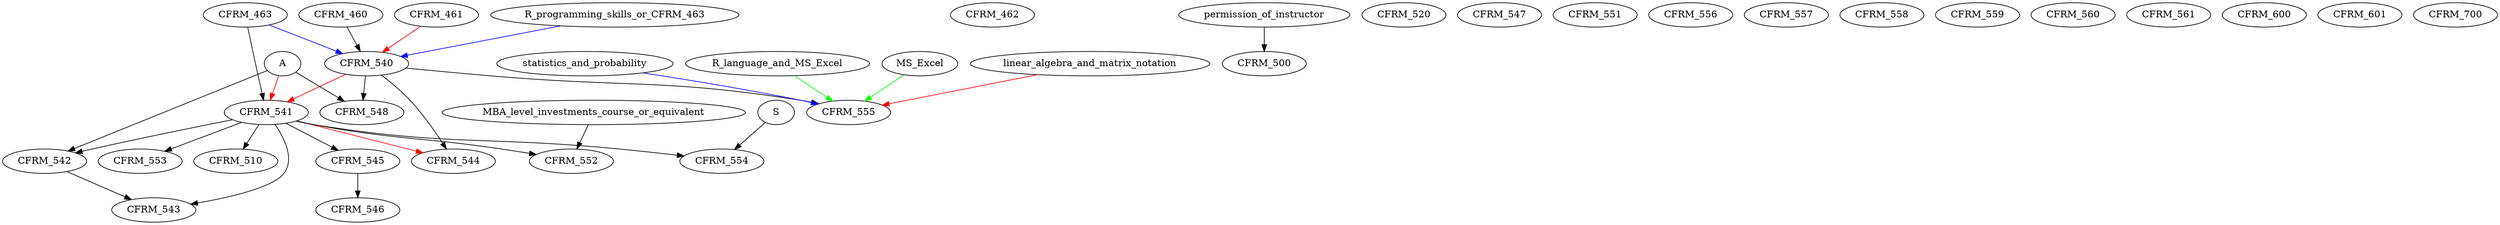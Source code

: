 digraph G {
    CFRM_460;
    CFRM_461;
    CFRM_462;
    CFRM_463;
    edge [color=black];
    permission_of_instructor -> CFRM_500;
    edge [color=black];
    CFRM_541 -> CFRM_510;
    CFRM_520;
    edge [color=black];
    CFRM_460 -> CFRM_540;
    edge [color=red];
    CFRM_461 -> CFRM_540;
    edge [color=blue];
    R_programming_skills_or_CFRM_463 -> CFRM_540;
    CFRM_463 -> CFRM_540;
    edge [color=black];
    CFRM_463 -> CFRM_541;
    edge [color=red];
    CFRM_540 -> CFRM_541;
    A -> CFRM_541;
    edge [color=black];
    CFRM_541 -> CFRM_542;
    A -> CFRM_542;
    edge [color=black];
    CFRM_541 -> CFRM_543;
    CFRM_542 -> CFRM_543;
    edge [color=black];
    CFRM_540 -> CFRM_544;
    edge [color=red];
    CFRM_541 -> CFRM_544;
    edge [color=black];
    CFRM_541 -> CFRM_545;
    edge [color=black];
    CFRM_545 -> CFRM_546;
    CFRM_547;
    edge [color=black];
    CFRM_540 -> CFRM_548;
    A -> CFRM_548;
    CFRM_551;
    edge [color=black];
    CFRM_541 -> CFRM_552;
    MBA_level_investments_course_or_equivalent -> CFRM_552;
    edge [color=black];
    CFRM_541 -> CFRM_553;
    edge [color=black];
    CFRM_541 -> CFRM_554;
    S -> CFRM_554;
    edge [color=black];
    CFRM_540 -> CFRM_555;
    edge [color=red];
    linear_algebra_and_matrix_notation -> CFRM_555;
    edge [color=blue];
    statistics_and_probability -> CFRM_555;
    edge [color=green];
    R_language_and_MS_Excel -> CFRM_555;
    MS_Excel -> CFRM_555;
    CFRM_556;
    CFRM_557;
    CFRM_558;
    CFRM_559;
    CFRM_560;
    CFRM_561;
    CFRM_600;
    CFRM_601;
    CFRM_700;
}
